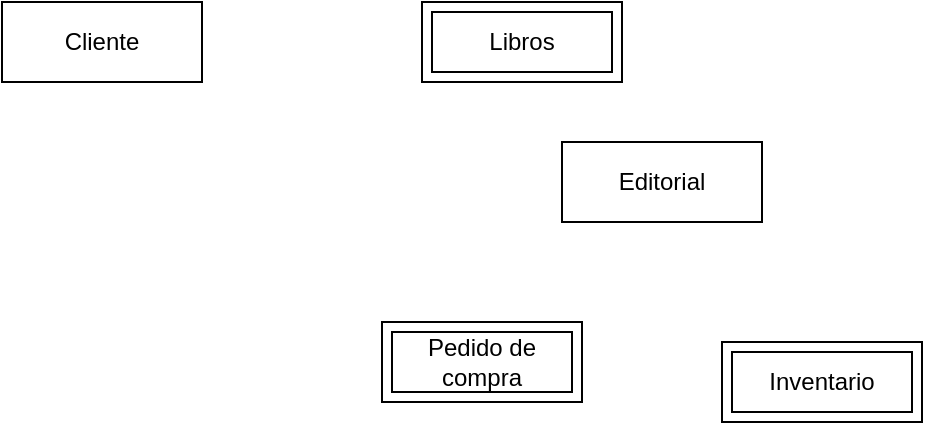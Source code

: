 <mxfile version="26.2.14">
  <diagram name="Página-1" id="mAfcwsao9uxxPhCsY58A">
    <mxGraphModel dx="864" dy="482" grid="1" gridSize="10" guides="1" tooltips="1" connect="1" arrows="1" fold="1" page="1" pageScale="1" pageWidth="827" pageHeight="1169" math="0" shadow="0">
      <root>
        <mxCell id="0" />
        <mxCell id="1" parent="0" />
        <mxCell id="KHELuarizNl2ZzL4a7ds-2" value="Cliente" style="whiteSpace=wrap;html=1;align=center;" vertex="1" parent="1">
          <mxGeometry x="80" y="160" width="100" height="40" as="geometry" />
        </mxCell>
        <mxCell id="KHELuarizNl2ZzL4a7ds-3" value="Libros" style="shape=ext;margin=3;double=1;whiteSpace=wrap;html=1;align=center;" vertex="1" parent="1">
          <mxGeometry x="290" y="160" width="100" height="40" as="geometry" />
        </mxCell>
        <mxCell id="KHELuarizNl2ZzL4a7ds-4" value="Editorial" style="whiteSpace=wrap;html=1;align=center;" vertex="1" parent="1">
          <mxGeometry x="360" y="230" width="100" height="40" as="geometry" />
        </mxCell>
        <mxCell id="KHELuarizNl2ZzL4a7ds-5" value="Inventario" style="shape=ext;margin=3;double=1;whiteSpace=wrap;html=1;align=center;" vertex="1" parent="1">
          <mxGeometry x="440" y="330" width="100" height="40" as="geometry" />
        </mxCell>
        <mxCell id="KHELuarizNl2ZzL4a7ds-6" value="Pedido de compra" style="shape=ext;margin=3;double=1;whiteSpace=wrap;html=1;align=center;" vertex="1" parent="1">
          <mxGeometry x="270" y="320" width="100" height="40" as="geometry" />
        </mxCell>
      </root>
    </mxGraphModel>
  </diagram>
</mxfile>
